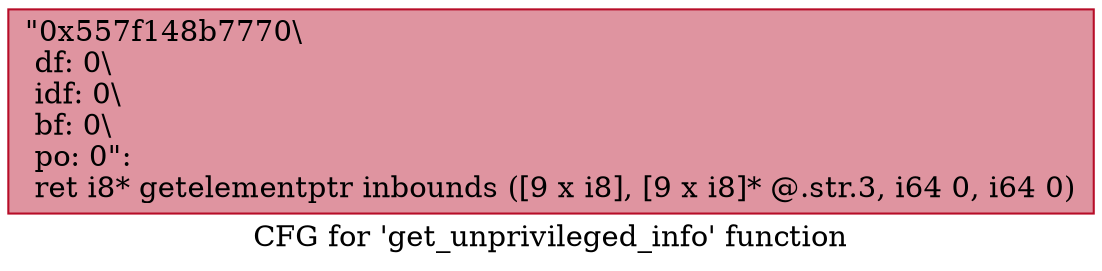 digraph "CFG for 'get_unprivileged_info' function" {
	label="CFG for 'get_unprivileged_info' function";

	Node0x557f148b7770 [shape=record,color="#b70d28ff", style=filled, fillcolor="#b70d2870",label="{\"0x557f148b7770\\\l df: 0\\\l idf: 0\\\l bf: 0\\\l po: 0\":\l  ret i8* getelementptr inbounds ([9 x i8], [9 x i8]* @.str.3, i64 0, i64 0)\l}"];
}
